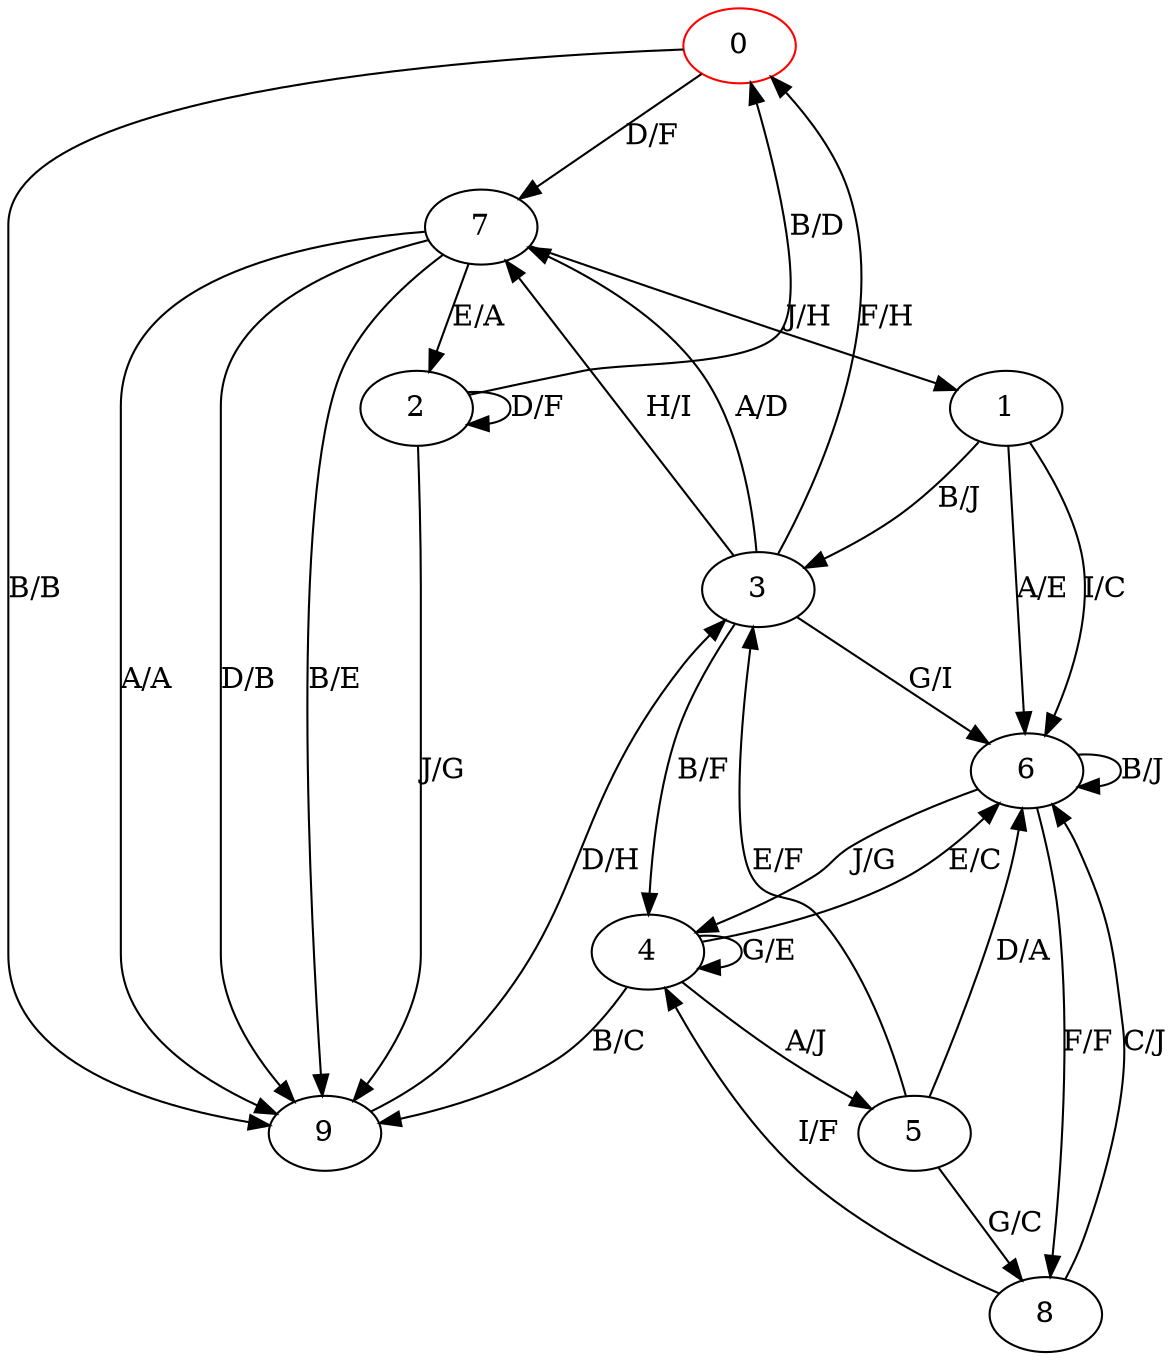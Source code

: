 digraph {
0 [color="red"]
1
2
3
4
5
6
7
8
9
0 -> 7 [label="D/F"]
0 -> 9 [label="B/B"]
1 -> 6 [label="I/C"]
1 -> 3 [label="B/J"]
1 -> 6 [label="A/E"]
2 -> 0 [label="B/D"]
2 -> 9 [label="J/G"]
2 -> 2 [label="D/F"]
3 -> 7 [label="H/I"]
3 -> 0 [label="F/H"]
3 -> 7 [label="A/D"]
3 -> 4 [label="B/F"]
3 -> 6 [label="G/I"]
4 -> 6 [label="E/C"]
4 -> 9 [label="B/C"]
4 -> 4 [label="G/E"]
4 -> 5 [label="A/J"]
5 -> 6 [label="D/A"]
5 -> 3 [label="E/F"]
5 -> 8 [label="G/C"]
6 -> 6 [label="B/J"]
6 -> 4 [label="J/G"]
6 -> 8 [label="F/F"]
7 -> 9 [label="B/E"]
7 -> 9 [label="A/A"]
7 -> 9 [label="D/B"]
7 -> 2 [label="E/A"]
7 -> 1 [label="J/H"]
8 -> 4 [label="I/F"]
8 -> 6 [label="C/J"]
9 -> 3 [label="D/H"]
}